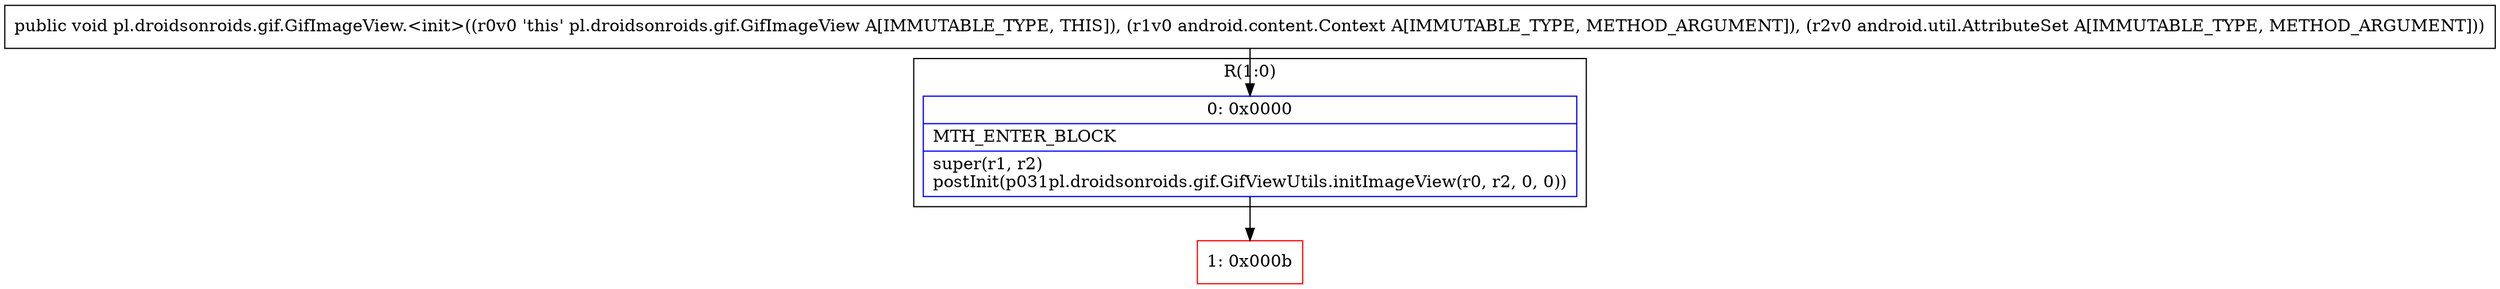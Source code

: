 digraph "CFG forpl.droidsonroids.gif.GifImageView.\<init\>(Landroid\/content\/Context;Landroid\/util\/AttributeSet;)V" {
subgraph cluster_Region_57299234 {
label = "R(1:0)";
node [shape=record,color=blue];
Node_0 [shape=record,label="{0\:\ 0x0000|MTH_ENTER_BLOCK\l|super(r1, r2)\lpostInit(p031pl.droidsonroids.gif.GifViewUtils.initImageView(r0, r2, 0, 0))\l}"];
}
Node_1 [shape=record,color=red,label="{1\:\ 0x000b}"];
MethodNode[shape=record,label="{public void pl.droidsonroids.gif.GifImageView.\<init\>((r0v0 'this' pl.droidsonroids.gif.GifImageView A[IMMUTABLE_TYPE, THIS]), (r1v0 android.content.Context A[IMMUTABLE_TYPE, METHOD_ARGUMENT]), (r2v0 android.util.AttributeSet A[IMMUTABLE_TYPE, METHOD_ARGUMENT])) }"];
MethodNode -> Node_0;
Node_0 -> Node_1;
}

